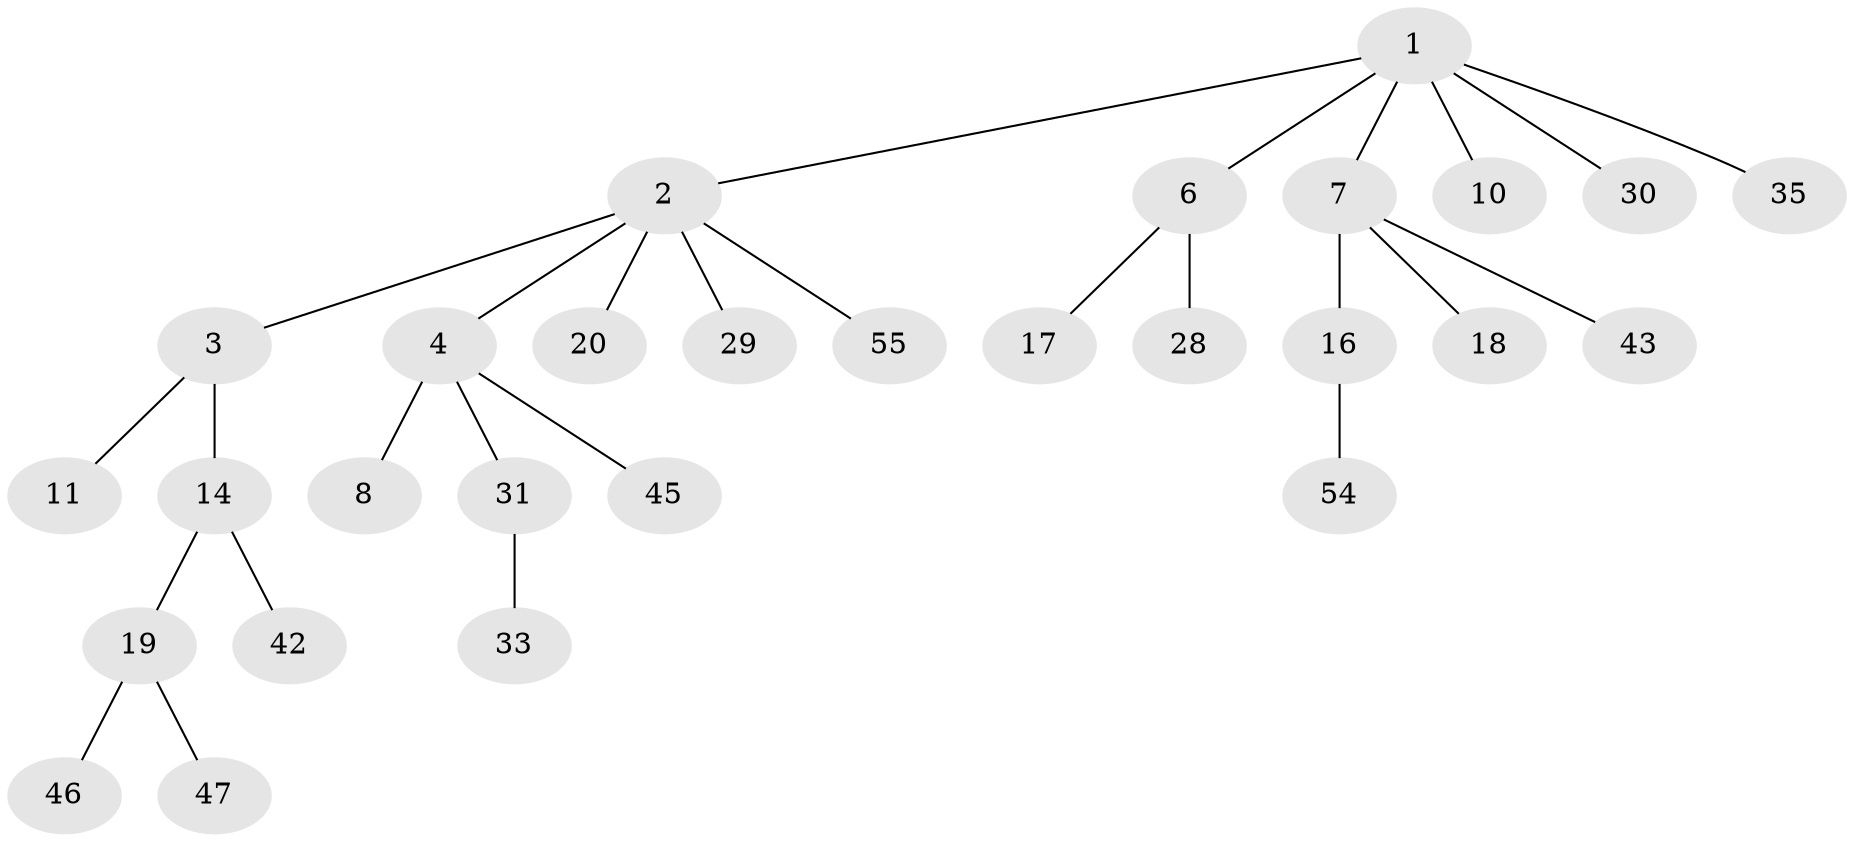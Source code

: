 // original degree distribution, {6: 0.05263157894736842, 5: 0.017543859649122806, 2: 0.24561403508771928, 4: 0.07017543859649122, 3: 0.08771929824561403, 1: 0.5263157894736842}
// Generated by graph-tools (version 1.1) at 2025/15/03/09/25 04:15:39]
// undirected, 28 vertices, 27 edges
graph export_dot {
graph [start="1"]
  node [color=gray90,style=filled];
  1;
  2;
  3 [super="+5+15+9"];
  4 [super="+37+39+25+13"];
  6 [super="+12"];
  7;
  8 [super="+41"];
  10;
  11;
  14 [super="+24+23"];
  16;
  17;
  18 [super="+36"];
  19;
  20 [super="+40"];
  28;
  29;
  30;
  31;
  33;
  35;
  42;
  43;
  45 [super="+51+53"];
  46;
  47;
  54;
  55;
  1 -- 2;
  1 -- 6;
  1 -- 7;
  1 -- 10;
  1 -- 30;
  1 -- 35;
  2 -- 3;
  2 -- 4;
  2 -- 20;
  2 -- 29;
  2 -- 55;
  3 -- 14;
  3 -- 11;
  4 -- 8;
  4 -- 45;
  4 -- 31;
  6 -- 17;
  6 -- 28;
  7 -- 16;
  7 -- 18;
  7 -- 43;
  14 -- 19;
  14 -- 42;
  16 -- 54;
  19 -- 46;
  19 -- 47;
  31 -- 33;
}

